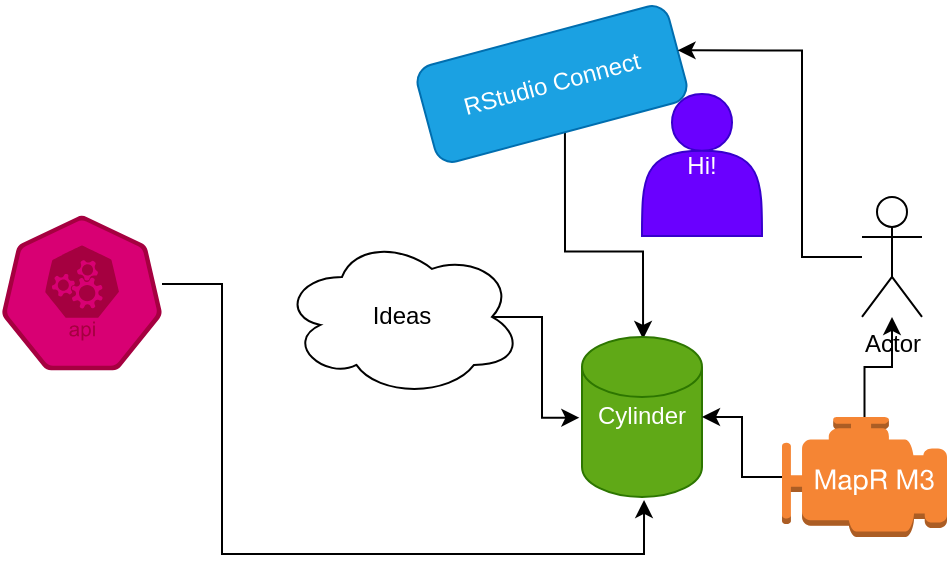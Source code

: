 <mxfile version="13.6.5">
    <diagram id="oUk3q4xKdDKL0GKhkgBz" name="Page-1">
        <mxGraphModel dx="417" dy="219" grid="1" gridSize="10" guides="1" tooltips="1" connect="1" arrows="1" fold="1" page="1" pageScale="1" pageWidth="827" pageHeight="1169" math="0" shadow="0">
            <root>
                <mxCell id="0"/>
                <mxCell id="1" parent="0"/>
                <mxCell id="13" style="edgeStyle=orthogonalEdgeStyle;rounded=0;orthogonalLoop=1;jettySize=auto;html=1;exitX=0.5;exitY=1;exitDx=0;exitDy=0;entryX=0.509;entryY=0.013;entryDx=0;entryDy=0;entryPerimeter=0;" parent="1" source="7" target="12" edge="1">
                    <mxGeometry relative="1" as="geometry"/>
                </mxCell>
                <mxCell id="7" value="RStudio Connect" style="rounded=1;whiteSpace=wrap;html=1;fillColor=#1ba1e2;strokeColor=#006EAF;fontColor=#ffffff;arcSize=18;rotation=-15;" parent="1" vertex="1">
                    <mxGeometry x="240" y="200" width="130" height="50" as="geometry"/>
                </mxCell>
                <mxCell id="12" value="Cylinder" style="shape=cylinder2;whiteSpace=wrap;html=1;boundedLbl=1;backgroundOutline=1;size=15;fillColor=#60a917;strokeColor=#2D7600;fontColor=#ffffff;" parent="1" vertex="1">
                    <mxGeometry x="320" y="351.46" width="60" height="80" as="geometry"/>
                </mxCell>
                <mxCell id="15" style="edgeStyle=orthogonalEdgeStyle;rounded=0;orthogonalLoop=1;jettySize=auto;html=1;exitX=0.875;exitY=0.5;exitDx=0;exitDy=0;exitPerimeter=0;entryX=-0.022;entryY=0.505;entryDx=0;entryDy=0;entryPerimeter=0;" parent="1" source="14" edge="1" target="12">
                    <mxGeometry relative="1" as="geometry">
                        <mxPoint x="310.0" y="391.46" as="targetPoint"/>
                        <Array as="points">
                            <mxPoint x="300" y="341.46"/>
                            <mxPoint x="300" y="391.46"/>
                        </Array>
                    </mxGeometry>
                </mxCell>
                <mxCell id="14" value="Ideas" style="ellipse;shape=cloud;whiteSpace=wrap;html=1;" parent="1" vertex="1">
                    <mxGeometry x="170" y="301.46" width="120" height="80" as="geometry"/>
                </mxCell>
                <mxCell id="17" style="edgeStyle=orthogonalEdgeStyle;rounded=0;orthogonalLoop=1;jettySize=auto;html=1;entryX=1;entryY=0.5;entryDx=0;entryDy=0;" parent="1" source="16" target="7" edge="1">
                    <mxGeometry relative="1" as="geometry">
                        <Array as="points">
                            <mxPoint x="430" y="311.46"/>
                            <mxPoint x="430" y="208.46"/>
                        </Array>
                    </mxGeometry>
                </mxCell>
                <mxCell id="16" value="Actor" style="shape=umlActor;verticalLabelPosition=bottom;verticalAlign=top;html=1;outlineConnect=0;" parent="1" vertex="1">
                    <mxGeometry x="460" y="281.46" width="30" height="60" as="geometry"/>
                </mxCell>
                <mxCell id="21" value="" style="edgeStyle=orthogonalEdgeStyle;rounded=0;orthogonalLoop=1;jettySize=auto;html=1;" parent="1" source="20" target="12" edge="1">
                    <mxGeometry relative="1" as="geometry"/>
                </mxCell>
                <mxCell id="22" value="" style="edgeStyle=orthogonalEdgeStyle;rounded=0;orthogonalLoop=1;jettySize=auto;html=1;" parent="1" source="20" target="16" edge="1">
                    <mxGeometry relative="1" as="geometry"/>
                </mxCell>
                <mxCell id="20" value="" style="outlineConnect=0;dashed=0;verticalLabelPosition=bottom;verticalAlign=top;align=center;html=1;shape=mxgraph.aws3.emr_engine_mapr_m3;fillColor=#F58534;gradientColor=none;" parent="1" vertex="1">
                    <mxGeometry x="420" y="391.46" width="82.5" height="60" as="geometry"/>
                </mxCell>
                <mxCell id="23" value="Hi!" style="shape=actor;whiteSpace=wrap;html=1;fillColor=#6a00ff;strokeColor=#3700CC;fontColor=#ffffff;" vertex="1" parent="1">
                    <mxGeometry x="350" y="230" width="60" height="71" as="geometry"/>
                </mxCell>
                <mxCell id="26" value="" style="edgeStyle=orthogonalEdgeStyle;rounded=0;orthogonalLoop=1;jettySize=auto;html=1;entryX=0.517;entryY=1.019;entryDx=0;entryDy=0;entryPerimeter=0;" edge="1" parent="1" source="24" target="12">
                    <mxGeometry relative="1" as="geometry">
                        <Array as="points">
                            <mxPoint x="140" y="325"/>
                            <mxPoint x="140" y="460"/>
                            <mxPoint x="351" y="460"/>
                        </Array>
                    </mxGeometry>
                </mxCell>
                <mxCell id="24" value="" style="html=1;dashed=0;whitespace=wrap;fillColor=#d80073;strokeColor=#A50040;points=[[0.005,0.63,0],[0.1,0.2,0],[0.9,0.2,0],[0.5,0,0],[0.995,0.63,0],[0.72,0.99,0],[0.5,1,0],[0.28,0.99,0]];shape=mxgraph.kubernetes.icon;prIcon=api;fontColor=#ffffff;" vertex="1" parent="1">
                    <mxGeometry x="30" y="290" width="80" height="79" as="geometry"/>
                </mxCell>
            </root>
        </mxGraphModel>
    </diagram>
</mxfile>
